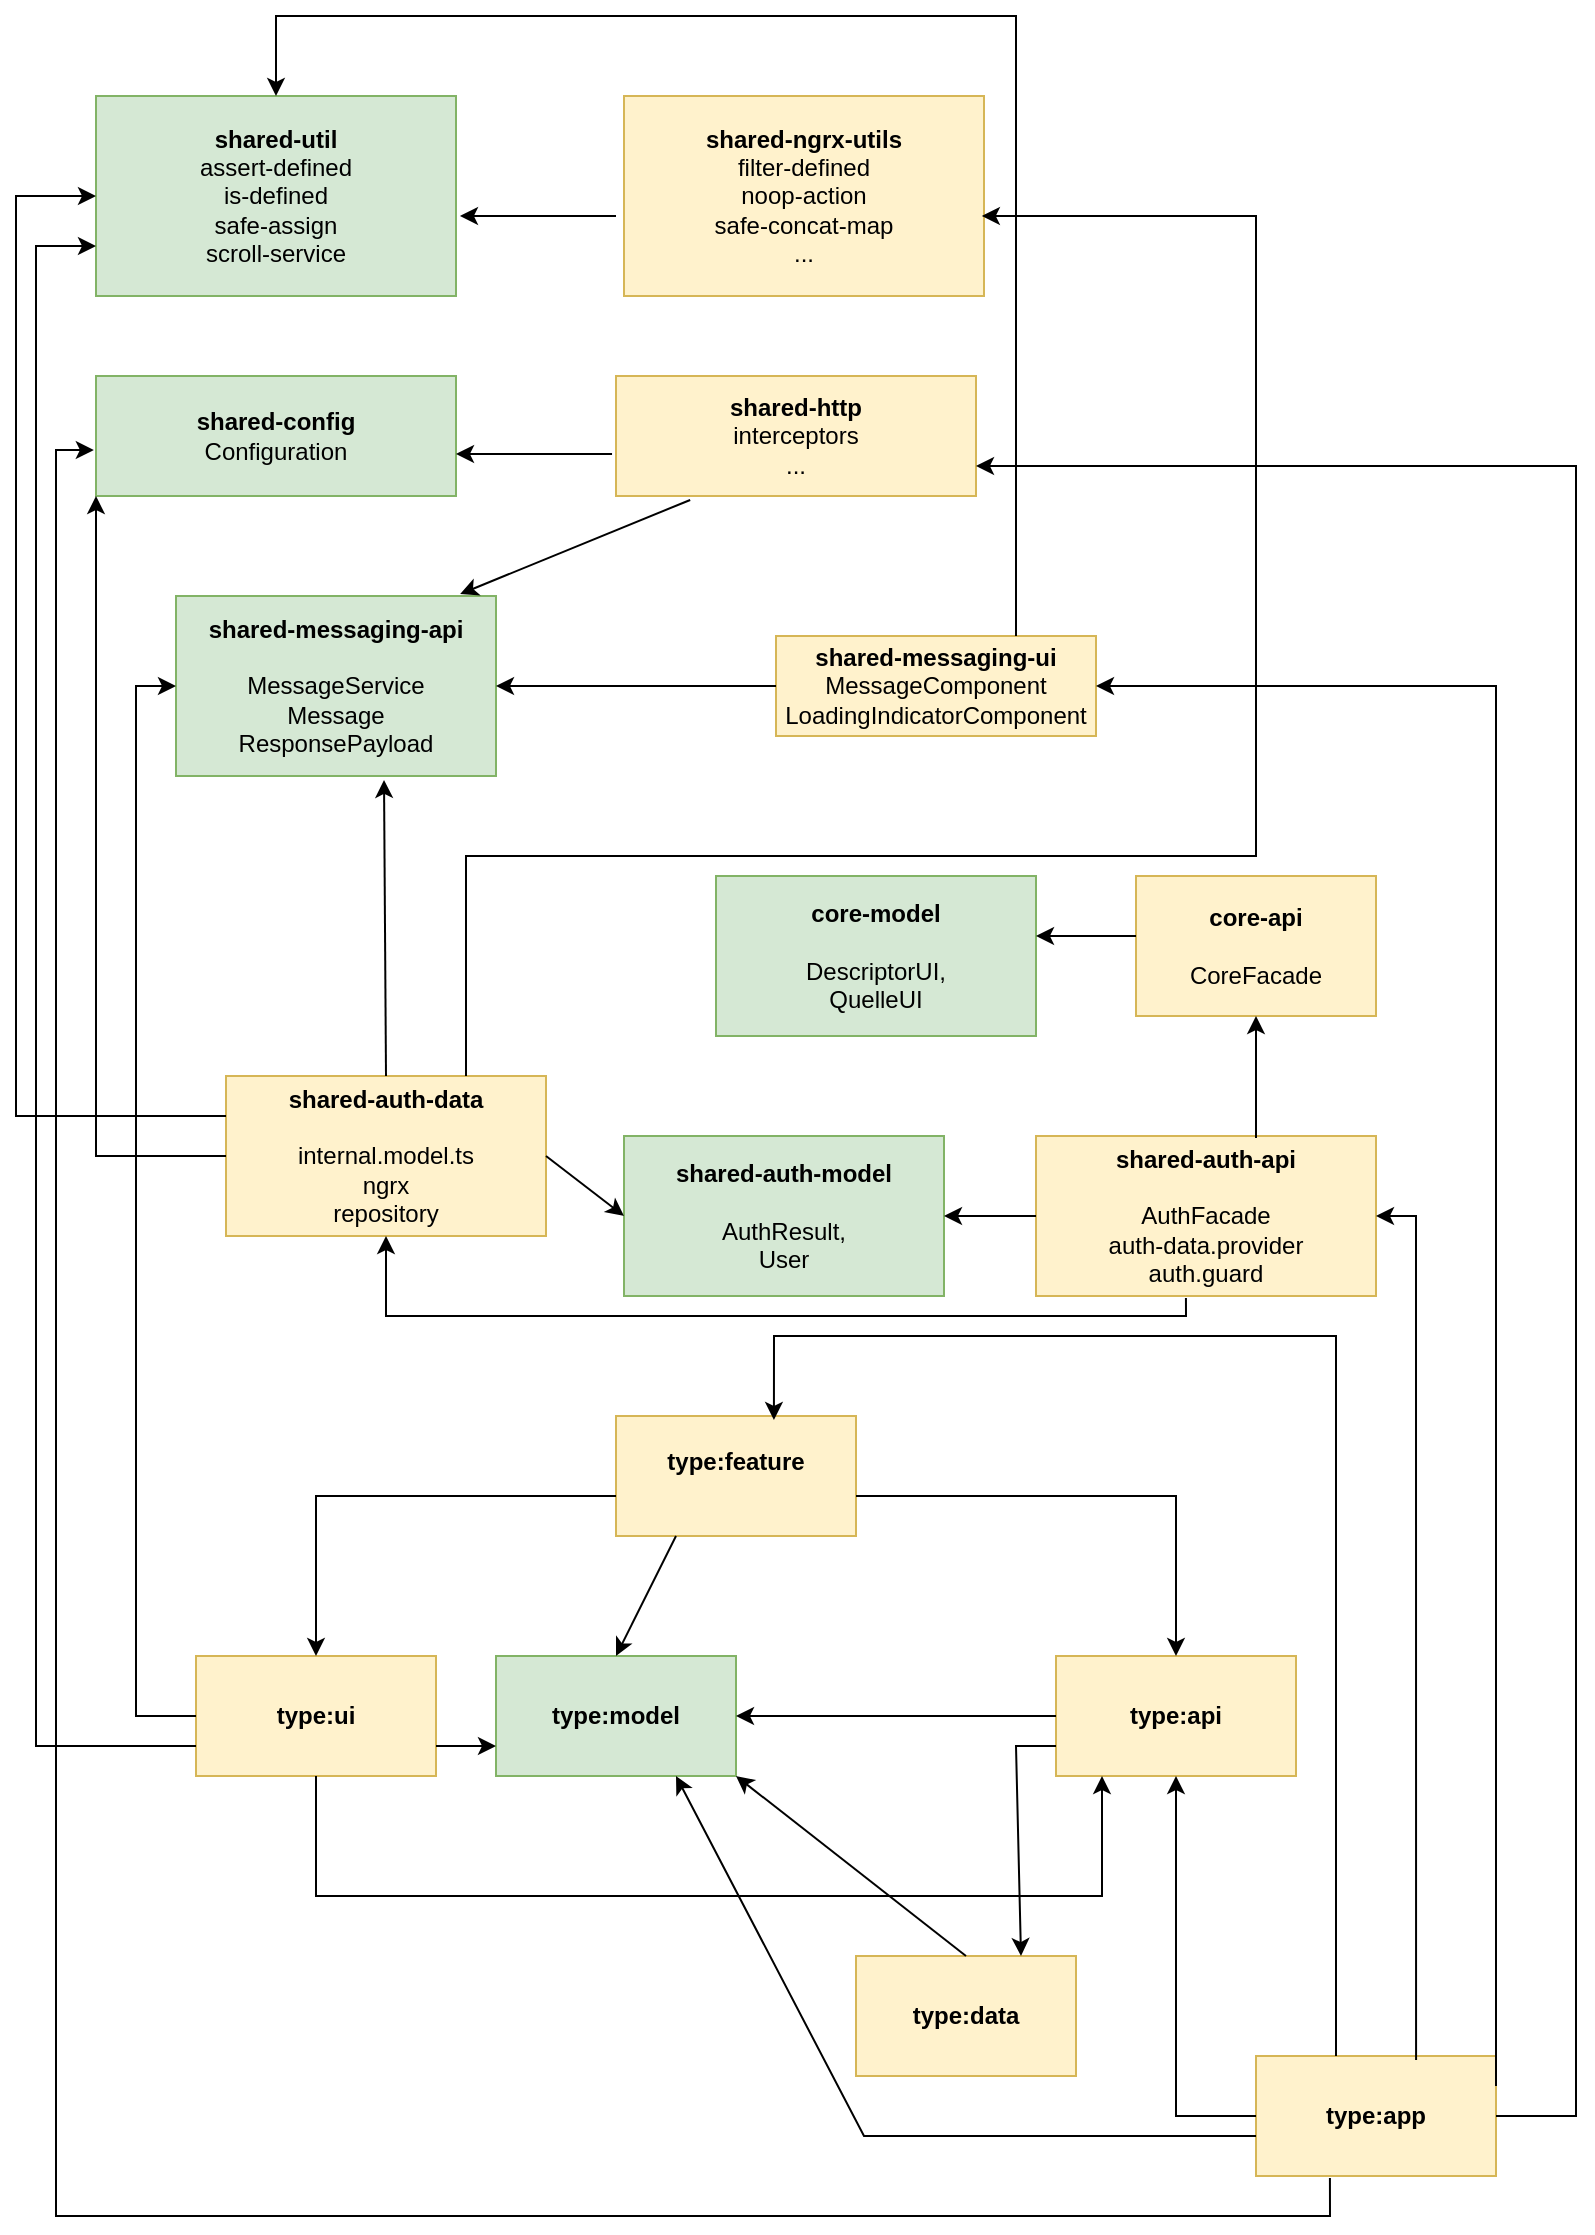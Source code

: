 <mxfile version="20.2.8" type="device"><diagram id="S5bzlISrV98kfpMs05WD" name="Seite-1"><mxGraphModel dx="1422" dy="905" grid="1" gridSize="10" guides="1" tooltips="1" connect="1" arrows="1" fold="1" page="0" pageScale="1" pageWidth="827" pageHeight="1169" math="0" shadow="0"><root><mxCell id="0"/><mxCell id="1" parent="0"/><mxCell id="IZ4Qalh-q-cCPiJiUEL_-2" value="&lt;b&gt;shared-util&lt;/b&gt;&lt;br&gt;assert-defined&lt;br&gt;is-defined&lt;br&gt;safe-assign&lt;br&gt;scroll-service" style="rounded=0;whiteSpace=wrap;html=1;fillColor=#d5e8d4;strokeColor=#82b366;" parent="1" vertex="1"><mxGeometry x="60" y="60" width="180" height="100" as="geometry"/></mxCell><mxCell id="IZ4Qalh-q-cCPiJiUEL_-3" value="&lt;b&gt;shared-ngrx-utils&lt;/b&gt;&lt;br&gt;filter-defined&lt;br&gt;noop-action&lt;br&gt;safe-concat-map&lt;br&gt;..." style="rounded=0;whiteSpace=wrap;html=1;fillColor=#fff2cc;strokeColor=#d6b656;" parent="1" vertex="1"><mxGeometry x="324" y="60" width="180" height="100" as="geometry"/></mxCell><mxCell id="IZ4Qalh-q-cCPiJiUEL_-4" value="&lt;b&gt;shared-http&lt;/b&gt;&lt;br&gt;interceptors&lt;br&gt;..." style="rounded=0;whiteSpace=wrap;html=1;fillColor=#fff2cc;strokeColor=#d6b656;" parent="1" vertex="1"><mxGeometry x="320" y="200" width="180" height="60" as="geometry"/></mxCell><mxCell id="IZ4Qalh-q-cCPiJiUEL_-5" value="&lt;b&gt;shared-config&lt;/b&gt;&lt;br&gt;Configuration" style="rounded=0;whiteSpace=wrap;html=1;fillColor=#d5e8d4;strokeColor=#82b366;" parent="1" vertex="1"><mxGeometry x="60" y="200" width="180" height="60" as="geometry"/></mxCell><mxCell id="IZ4Qalh-q-cCPiJiUEL_-9" value="&lt;b&gt;shared-messaging-api&lt;/b&gt;&lt;br&gt;&lt;br&gt;MessageService&lt;br&gt;Message&lt;br&gt;ResponsePayload" style="rounded=0;whiteSpace=wrap;html=1;fillColor=#d5e8d4;strokeColor=#82b366;" parent="1" vertex="1"><mxGeometry x="100" y="310" width="160" height="90" as="geometry"/></mxCell><mxCell id="IZ4Qalh-q-cCPiJiUEL_-10" value="&lt;b&gt;shared-messaging-ui&lt;/b&gt;&lt;br&gt;MessageComponent&lt;br&gt;LoadingIndicatorComponent" style="rounded=0;whiteSpace=wrap;html=1;fillColor=#fff2cc;strokeColor=#d6b656;" parent="1" vertex="1"><mxGeometry x="400" y="330" width="160" height="50" as="geometry"/></mxCell><mxCell id="IZ4Qalh-q-cCPiJiUEL_-16" value="&lt;b&gt;shared-auth-model&lt;br&gt;&lt;/b&gt;&lt;br&gt;AuthResult,&lt;br&gt;User" style="rounded=0;whiteSpace=wrap;html=1;fillColor=#d5e8d4;strokeColor=#82b366;" parent="1" vertex="1"><mxGeometry x="324" y="580" width="160" height="80" as="geometry"/></mxCell><mxCell id="IZ4Qalh-q-cCPiJiUEL_-17" value="&lt;b&gt;shared-auth-api&lt;br&gt;&lt;/b&gt;&lt;br&gt;AuthFacade&lt;br&gt;auth-data.provider&lt;br&gt;auth.guard" style="rounded=0;whiteSpace=wrap;html=1;fillColor=#fff2cc;strokeColor=#d6b656;" parent="1" vertex="1"><mxGeometry x="530" y="580" width="170" height="80" as="geometry"/></mxCell><mxCell id="IZ4Qalh-q-cCPiJiUEL_-18" value="&lt;b&gt;shared-auth-data&lt;br&gt;&lt;/b&gt;&lt;br&gt;internal.model.ts&lt;br&gt;ngrx&lt;br&gt;repository" style="rounded=0;whiteSpace=wrap;html=1;fillColor=#fff2cc;strokeColor=#d6b656;" parent="1" vertex="1"><mxGeometry x="125" y="550" width="160" height="80" as="geometry"/></mxCell><mxCell id="IZ4Qalh-q-cCPiJiUEL_-19" value="" style="endArrow=classic;html=1;rounded=0;exitX=-0.011;exitY=0.65;exitDx=0;exitDy=0;exitPerimeter=0;" parent="1" source="IZ4Qalh-q-cCPiJiUEL_-4" edge="1"><mxGeometry width="50" height="50" relative="1" as="geometry"><mxPoint x="390" y="440" as="sourcePoint"/><mxPoint x="240" y="239" as="targetPoint"/></mxGeometry></mxCell><mxCell id="IZ4Qalh-q-cCPiJiUEL_-22" value="" style="endArrow=classic;html=1;rounded=0;exitX=0;exitY=0.5;exitDx=0;exitDy=0;entryX=1;entryY=0.5;entryDx=0;entryDy=0;" parent="1" source="IZ4Qalh-q-cCPiJiUEL_-10" target="IZ4Qalh-q-cCPiJiUEL_-9" edge="1"><mxGeometry width="50" height="50" relative="1" as="geometry"><mxPoint x="390" y="430" as="sourcePoint"/><mxPoint x="440" y="380" as="targetPoint"/></mxGeometry></mxCell><mxCell id="IZ4Qalh-q-cCPiJiUEL_-26" value="" style="endArrow=classic;html=1;rounded=0;exitX=1;exitY=0.5;exitDx=0;exitDy=0;entryX=0;entryY=0.5;entryDx=0;entryDy=0;" parent="1" source="IZ4Qalh-q-cCPiJiUEL_-18" target="IZ4Qalh-q-cCPiJiUEL_-16" edge="1"><mxGeometry width="50" height="50" relative="1" as="geometry"><mxPoint x="435" y="500" as="sourcePoint"/><mxPoint x="485" y="450" as="targetPoint"/></mxGeometry></mxCell><mxCell id="IZ4Qalh-q-cCPiJiUEL_-27" value="" style="endArrow=classic;html=1;rounded=0;exitX=0;exitY=0.5;exitDx=0;exitDy=0;entryX=1;entryY=0.5;entryDx=0;entryDy=0;" parent="1" source="IZ4Qalh-q-cCPiJiUEL_-17" target="IZ4Qalh-q-cCPiJiUEL_-16" edge="1"><mxGeometry width="50" height="50" relative="1" as="geometry"><mxPoint x="435" y="500" as="sourcePoint"/><mxPoint x="485" y="450" as="targetPoint"/></mxGeometry></mxCell><mxCell id="IZ4Qalh-q-cCPiJiUEL_-28" value="" style="endArrow=classic;html=1;rounded=0;exitX=0.206;exitY=1.033;exitDx=0;exitDy=0;exitPerimeter=0;entryX=0.888;entryY=-0.011;entryDx=0;entryDy=0;entryPerimeter=0;" parent="1" source="IZ4Qalh-q-cCPiJiUEL_-4" target="IZ4Qalh-q-cCPiJiUEL_-9" edge="1"><mxGeometry width="50" height="50" relative="1" as="geometry"><mxPoint x="390" y="430" as="sourcePoint"/><mxPoint x="240" y="320" as="targetPoint"/></mxGeometry></mxCell><mxCell id="IZ4Qalh-q-cCPiJiUEL_-29" value="&lt;b&gt;type:app&lt;/b&gt;" style="rounded=0;whiteSpace=wrap;html=1;fillColor=#fff2cc;strokeColor=#d6b656;" parent="1" vertex="1"><mxGeometry x="640" y="1040" width="120" height="60" as="geometry"/></mxCell><mxCell id="IZ4Qalh-q-cCPiJiUEL_-30" value="&lt;b&gt;type:feature&lt;br&gt;&lt;/b&gt;&lt;b&gt;&lt;br&gt;&lt;/b&gt;" style="rounded=0;whiteSpace=wrap;html=1;fillColor=#fff2cc;strokeColor=#d6b656;" parent="1" vertex="1"><mxGeometry x="320" y="720" width="120" height="60" as="geometry"/></mxCell><mxCell id="IZ4Qalh-q-cCPiJiUEL_-35" value="&lt;b&gt;type:model&lt;/b&gt;" style="rounded=0;whiteSpace=wrap;html=1;fillColor=#d5e8d4;strokeColor=#82b366;" parent="1" vertex="1"><mxGeometry x="260" y="840" width="120" height="60" as="geometry"/></mxCell><mxCell id="IZ4Qalh-q-cCPiJiUEL_-36" value="&lt;b&gt;type:api&lt;/b&gt;" style="rounded=0;whiteSpace=wrap;html=1;fillColor=#fff2cc;strokeColor=#d6b656;" parent="1" vertex="1"><mxGeometry x="540" y="840" width="120" height="60" as="geometry"/></mxCell><mxCell id="IZ4Qalh-q-cCPiJiUEL_-37" value="&lt;b&gt;type:ui&lt;/b&gt;" style="rounded=0;whiteSpace=wrap;html=1;fillColor=#fff2cc;strokeColor=#d6b656;" parent="1" vertex="1"><mxGeometry x="110" y="840" width="120" height="60" as="geometry"/></mxCell><mxCell id="IZ4Qalh-q-cCPiJiUEL_-38" value="" style="endArrow=classic;html=1;rounded=0;exitX=0;exitY=0.5;exitDx=0;exitDy=0;entryX=1;entryY=0.5;entryDx=0;entryDy=0;" parent="1" source="IZ4Qalh-q-cCPiJiUEL_-36" target="IZ4Qalh-q-cCPiJiUEL_-35" edge="1"><mxGeometry width="50" height="50" relative="1" as="geometry"><mxPoint x="390" y="740" as="sourcePoint"/><mxPoint x="440" y="690" as="targetPoint"/></mxGeometry></mxCell><mxCell id="IZ4Qalh-q-cCPiJiUEL_-40" value="" style="endArrow=classic;html=1;rounded=0;exitX=0.25;exitY=1;exitDx=0;exitDy=0;entryX=0.5;entryY=0;entryDx=0;entryDy=0;" parent="1" source="IZ4Qalh-q-cCPiJiUEL_-30" edge="1" target="IZ4Qalh-q-cCPiJiUEL_-35"><mxGeometry width="50" height="50" relative="1" as="geometry"><mxPoint x="390" y="740" as="sourcePoint"/><mxPoint x="400" y="840" as="targetPoint"/><Array as="points"/></mxGeometry></mxCell><mxCell id="IZ4Qalh-q-cCPiJiUEL_-41" value="" style="endArrow=classic;html=1;rounded=0;entryX=0.5;entryY=0;entryDx=0;entryDy=0;exitX=0;exitY=0.667;exitDx=0;exitDy=0;exitPerimeter=0;" parent="1" source="IZ4Qalh-q-cCPiJiUEL_-30" target="IZ4Qalh-q-cCPiJiUEL_-37" edge="1"><mxGeometry width="50" height="50" relative="1" as="geometry"><mxPoint x="340" y="780" as="sourcePoint"/><mxPoint x="440" y="690" as="targetPoint"/><Array as="points"><mxPoint x="170" y="760"/></Array></mxGeometry></mxCell><mxCell id="IZ4Qalh-q-cCPiJiUEL_-42" value="" style="endArrow=classic;html=1;rounded=0;entryX=0.5;entryY=0;entryDx=0;entryDy=0;" parent="1" target="IZ4Qalh-q-cCPiJiUEL_-36" edge="1"><mxGeometry width="50" height="50" relative="1" as="geometry"><mxPoint x="440" y="760" as="sourcePoint"/><mxPoint x="520" y="840" as="targetPoint"/><Array as="points"><mxPoint x="600" y="760"/></Array></mxGeometry></mxCell><mxCell id="IZ4Qalh-q-cCPiJiUEL_-43" value="" style="endArrow=classic;html=1;rounded=0;entryX=0.658;entryY=0.033;entryDx=0;entryDy=0;entryPerimeter=0;" parent="1" target="IZ4Qalh-q-cCPiJiUEL_-30" edge="1"><mxGeometry width="50" height="50" relative="1" as="geometry"><mxPoint x="680" y="1040" as="sourcePoint"/><mxPoint x="440" y="680" as="targetPoint"/><Array as="points"><mxPoint x="680" y="680"/><mxPoint x="399" y="680"/></Array></mxGeometry></mxCell><mxCell id="IZ4Qalh-q-cCPiJiUEL_-44" value="" style="endArrow=classic;html=1;rounded=0;exitX=0;exitY=0.5;exitDx=0;exitDy=0;entryX=0.5;entryY=1;entryDx=0;entryDy=0;" parent="1" source="IZ4Qalh-q-cCPiJiUEL_-29" target="IZ4Qalh-q-cCPiJiUEL_-36" edge="1"><mxGeometry width="50" height="50" relative="1" as="geometry"><mxPoint x="390" y="730" as="sourcePoint"/><mxPoint x="440" y="680" as="targetPoint"/><Array as="points"><mxPoint x="600" y="1070"/></Array></mxGeometry></mxCell><mxCell id="IZ4Qalh-q-cCPiJiUEL_-46" value="" style="endArrow=classic;html=1;rounded=0;exitX=0.75;exitY=0;exitDx=0;exitDy=0;entryX=0.5;entryY=0;entryDx=0;entryDy=0;" parent="1" source="IZ4Qalh-q-cCPiJiUEL_-10" target="IZ4Qalh-q-cCPiJiUEL_-2" edge="1"><mxGeometry width="50" height="50" relative="1" as="geometry"><mxPoint x="390" y="470" as="sourcePoint"/><mxPoint x="150" y="60" as="targetPoint"/><Array as="points"><mxPoint x="520" y="20"/><mxPoint x="150" y="20"/></Array></mxGeometry></mxCell><mxCell id="IZ4Qalh-q-cCPiJiUEL_-47" value="" style="endArrow=classic;html=1;rounded=0;exitX=1;exitY=0.5;exitDx=0;exitDy=0;entryX=1;entryY=0.75;entryDx=0;entryDy=0;" parent="1" source="IZ4Qalh-q-cCPiJiUEL_-29" target="IZ4Qalh-q-cCPiJiUEL_-4" edge="1"><mxGeometry width="50" height="50" relative="1" as="geometry"><mxPoint x="390" y="470" as="sourcePoint"/><mxPoint x="440" y="420" as="targetPoint"/><Array as="points"><mxPoint x="800" y="1070"/><mxPoint x="800" y="245"/></Array></mxGeometry></mxCell><mxCell id="IZ4Qalh-q-cCPiJiUEL_-48" value="" style="endArrow=classic;html=1;rounded=0;exitX=0.308;exitY=1.017;exitDx=0;exitDy=0;exitPerimeter=0;entryX=-0.006;entryY=0.617;entryDx=0;entryDy=0;entryPerimeter=0;" parent="1" source="IZ4Qalh-q-cCPiJiUEL_-29" target="IZ4Qalh-q-cCPiJiUEL_-5" edge="1"><mxGeometry width="50" height="50" relative="1" as="geometry"><mxPoint x="390" y="840" as="sourcePoint"/><mxPoint x="440" y="790" as="targetPoint"/><Array as="points"><mxPoint x="677" y="1120"/><mxPoint x="40" y="1120"/><mxPoint x="40" y="237"/></Array></mxGeometry></mxCell><mxCell id="IZ4Qalh-q-cCPiJiUEL_-49" value="" style="endArrow=classic;html=1;rounded=0;entryX=1.011;entryY=0.6;entryDx=0;entryDy=0;entryPerimeter=0;" parent="1" target="IZ4Qalh-q-cCPiJiUEL_-2" edge="1"><mxGeometry width="50" height="50" relative="1" as="geometry"><mxPoint x="320" y="120" as="sourcePoint"/><mxPoint x="440" y="340" as="targetPoint"/></mxGeometry></mxCell><mxCell id="IZ4Qalh-q-cCPiJiUEL_-50" value="" style="endArrow=classic;html=1;rounded=0;exitX=0;exitY=0.5;exitDx=0;exitDy=0;entryX=0;entryY=1;entryDx=0;entryDy=0;" parent="1" source="IZ4Qalh-q-cCPiJiUEL_-18" target="IZ4Qalh-q-cCPiJiUEL_-5" edge="1"><mxGeometry width="50" height="50" relative="1" as="geometry"><mxPoint x="70" y="520" as="sourcePoint"/><mxPoint x="440" y="610" as="targetPoint"/><Array as="points"><mxPoint x="60" y="590"/></Array></mxGeometry></mxCell><mxCell id="IZ4Qalh-q-cCPiJiUEL_-51" value="" style="endArrow=classic;html=1;rounded=0;exitX=0.75;exitY=0;exitDx=0;exitDy=0;entryX=0.994;entryY=0.6;entryDx=0;entryDy=0;entryPerimeter=0;" parent="1" source="IZ4Qalh-q-cCPiJiUEL_-18" target="IZ4Qalh-q-cCPiJiUEL_-3" edge="1"><mxGeometry width="50" height="50" relative="1" as="geometry"><mxPoint x="390" y="390" as="sourcePoint"/><mxPoint x="510" y="120" as="targetPoint"/><Array as="points"><mxPoint x="245" y="440"/><mxPoint x="640" y="440"/><mxPoint x="640" y="120"/></Array></mxGeometry></mxCell><mxCell id="IZ4Qalh-q-cCPiJiUEL_-52" value="" style="endArrow=classic;html=1;rounded=0;exitX=0;exitY=0.25;exitDx=0;exitDy=0;entryX=0;entryY=0.5;entryDx=0;entryDy=0;" parent="1" source="IZ4Qalh-q-cCPiJiUEL_-18" target="IZ4Qalh-q-cCPiJiUEL_-2" edge="1"><mxGeometry width="50" height="50" relative="1" as="geometry"><mxPoint x="390" y="390" as="sourcePoint"/><mxPoint x="440" y="340" as="targetPoint"/><Array as="points"><mxPoint x="20" y="570"/><mxPoint x="20" y="110"/></Array></mxGeometry></mxCell><mxCell id="IZ4Qalh-q-cCPiJiUEL_-53" value="" style="endArrow=classic;html=1;rounded=0;exitX=0.667;exitY=0.033;exitDx=0;exitDy=0;exitPerimeter=0;entryX=1;entryY=0.5;entryDx=0;entryDy=0;" parent="1" source="IZ4Qalh-q-cCPiJiUEL_-29" target="IZ4Qalh-q-cCPiJiUEL_-17" edge="1"><mxGeometry width="50" height="50" relative="1" as="geometry"><mxPoint x="390" y="820" as="sourcePoint"/><mxPoint x="440" y="770" as="targetPoint"/><Array as="points"><mxPoint x="720" y="620"/></Array></mxGeometry></mxCell><mxCell id="IZ4Qalh-q-cCPiJiUEL_-54" value="" style="endArrow=classic;html=1;rounded=0;entryX=0.5;entryY=1;entryDx=0;entryDy=0;exitX=0.441;exitY=1.013;exitDx=0;exitDy=0;exitPerimeter=0;" parent="1" target="IZ4Qalh-q-cCPiJiUEL_-18" edge="1" source="IZ4Qalh-q-cCPiJiUEL_-17"><mxGeometry width="50" height="50" relative="1" as="geometry"><mxPoint x="605" y="630" as="sourcePoint"/><mxPoint x="485" y="570" as="targetPoint"/><Array as="points"><mxPoint x="605" y="670"/><mxPoint x="205" y="670"/></Array></mxGeometry></mxCell><mxCell id="IZ4Qalh-q-cCPiJiUEL_-63" value="" style="endArrow=classic;html=1;rounded=0;exitX=1;exitY=0.25;exitDx=0;exitDy=0;entryX=1;entryY=0.5;entryDx=0;entryDy=0;" parent="1" source="IZ4Qalh-q-cCPiJiUEL_-29" target="IZ4Qalh-q-cCPiJiUEL_-10" edge="1"><mxGeometry width="50" height="50" relative="1" as="geometry"><mxPoint x="390" y="600" as="sourcePoint"/><mxPoint x="440" y="550" as="targetPoint"/><Array as="points"><mxPoint x="760" y="355"/></Array></mxGeometry></mxCell><mxCell id="IZ4Qalh-q-cCPiJiUEL_-67" value="" style="endArrow=classic;html=1;rounded=0;exitX=0;exitY=0.5;exitDx=0;exitDy=0;entryX=0.75;entryY=1;entryDx=0;entryDy=0;" parent="1" target="IZ4Qalh-q-cCPiJiUEL_-35" edge="1"><mxGeometry width="50" height="50" relative="1" as="geometry"><mxPoint x="640" y="1080" as="sourcePoint"/><mxPoint x="600" y="910" as="targetPoint"/><Array as="points"><mxPoint x="444" y="1080"/></Array></mxGeometry></mxCell><mxCell id="IZ4Qalh-q-cCPiJiUEL_-68" value="" style="endArrow=classic;html=1;rounded=0;exitX=1;exitY=0.75;exitDx=0;exitDy=0;entryX=0;entryY=0.75;entryDx=0;entryDy=0;" parent="1" source="IZ4Qalh-q-cCPiJiUEL_-37" target="IZ4Qalh-q-cCPiJiUEL_-35" edge="1"><mxGeometry width="50" height="50" relative="1" as="geometry"><mxPoint x="390" y="660" as="sourcePoint"/><mxPoint x="440" y="610" as="targetPoint"/></mxGeometry></mxCell><mxCell id="IZ4Qalh-q-cCPiJiUEL_-69" value="" style="endArrow=classic;html=1;rounded=0;exitX=0.5;exitY=0;exitDx=0;exitDy=0;entryX=0.65;entryY=1.022;entryDx=0;entryDy=0;entryPerimeter=0;" parent="1" source="IZ4Qalh-q-cCPiJiUEL_-18" target="IZ4Qalh-q-cCPiJiUEL_-9" edge="1"><mxGeometry width="50" height="50" relative="1" as="geometry"><mxPoint x="390" y="440" as="sourcePoint"/><mxPoint x="440" y="390" as="targetPoint"/></mxGeometry></mxCell><mxCell id="IZ4Qalh-q-cCPiJiUEL_-70" value="" style="endArrow=classic;html=1;rounded=0;entryX=0;entryY=0.75;entryDx=0;entryDy=0;exitX=0;exitY=0.75;exitDx=0;exitDy=0;" parent="1" source="IZ4Qalh-q-cCPiJiUEL_-37" target="IZ4Qalh-q-cCPiJiUEL_-2" edge="1"><mxGeometry width="50" height="50" relative="1" as="geometry"><mxPoint x="100" y="750" as="sourcePoint"/><mxPoint x="440" y="450" as="targetPoint"/><Array as="points"><mxPoint x="30" y="885"/><mxPoint x="30" y="135"/></Array></mxGeometry></mxCell><mxCell id="IZ4Qalh-q-cCPiJiUEL_-71" value="" style="endArrow=classic;html=1;rounded=0;exitX=0;exitY=0.5;exitDx=0;exitDy=0;entryX=0;entryY=0.5;entryDx=0;entryDy=0;" parent="1" source="IZ4Qalh-q-cCPiJiUEL_-37" target="IZ4Qalh-q-cCPiJiUEL_-9" edge="1"><mxGeometry width="50" height="50" relative="1" as="geometry"><mxPoint x="390" y="550" as="sourcePoint"/><mxPoint x="120" y="400" as="targetPoint"/><Array as="points"><mxPoint x="80" y="870"/><mxPoint x="80" y="355"/></Array></mxGeometry></mxCell><mxCell id="IZ4Qalh-q-cCPiJiUEL_-72" value="" style="endArrow=classic;html=1;rounded=0;exitX=0.5;exitY=1;exitDx=0;exitDy=0;" parent="1" source="IZ4Qalh-q-cCPiJiUEL_-37" edge="1"><mxGeometry width="50" height="50" relative="1" as="geometry"><mxPoint x="390" y="710" as="sourcePoint"/><mxPoint x="563" y="900" as="targetPoint"/><Array as="points"><mxPoint x="170" y="960"/><mxPoint x="563" y="960"/></Array></mxGeometry></mxCell><mxCell id="58P3tO5-Mufmt5df8jN--4" value="&lt;b&gt;core-model&lt;br&gt;&lt;/b&gt;&lt;br&gt;DescriptorUI,&lt;br&gt;QuelleUI&lt;br&gt;" style="rounded=0;whiteSpace=wrap;html=1;fillColor=#d5e8d4;strokeColor=#82b366;" vertex="1" parent="1"><mxGeometry x="370" y="450" width="160" height="80" as="geometry"/></mxCell><mxCell id="58P3tO5-Mufmt5df8jN--5" value="&lt;b&gt;core-api&lt;br&gt;&lt;/b&gt;&lt;br&gt;CoreFacade&lt;br&gt;" style="rounded=0;whiteSpace=wrap;html=1;fillColor=#fff2cc;strokeColor=#d6b656;" vertex="1" parent="1"><mxGeometry x="580" y="450" width="120" height="70" as="geometry"/></mxCell><mxCell id="58P3tO5-Mufmt5df8jN--6" value="" style="endArrow=classic;html=1;rounded=0;" edge="1" parent="1"><mxGeometry width="50" height="50" relative="1" as="geometry"><mxPoint x="580" y="480" as="sourcePoint"/><mxPoint x="530" y="480" as="targetPoint"/></mxGeometry></mxCell><mxCell id="58P3tO5-Mufmt5df8jN--8" value="" style="endArrow=classic;html=1;rounded=0;exitX=0.647;exitY=0.013;exitDx=0;exitDy=0;exitPerimeter=0;entryX=0.5;entryY=1;entryDx=0;entryDy=0;" edge="1" parent="1" source="IZ4Qalh-q-cCPiJiUEL_-17" target="58P3tO5-Mufmt5df8jN--5"><mxGeometry width="50" height="50" relative="1" as="geometry"><mxPoint x="390" y="620" as="sourcePoint"/><mxPoint x="440" y="570" as="targetPoint"/></mxGeometry></mxCell><mxCell id="58P3tO5-Mufmt5df8jN--9" value="&lt;b&gt;type:data&lt;/b&gt;" style="rounded=0;whiteSpace=wrap;html=1;fillColor=#fff2cc;strokeColor=#d6b656;" vertex="1" parent="1"><mxGeometry x="440" y="990" width="110" height="60" as="geometry"/></mxCell><mxCell id="58P3tO5-Mufmt5df8jN--10" value="" style="endArrow=classic;html=1;rounded=0;entryX=1;entryY=1;entryDx=0;entryDy=0;exitX=0.5;exitY=0;exitDx=0;exitDy=0;" edge="1" parent="1" source="58P3tO5-Mufmt5df8jN--9" target="IZ4Qalh-q-cCPiJiUEL_-35"><mxGeometry width="50" height="50" relative="1" as="geometry"><mxPoint x="480" y="970" as="sourcePoint"/><mxPoint x="650" y="730" as="targetPoint"/></mxGeometry></mxCell><mxCell id="58P3tO5-Mufmt5df8jN--11" value="" style="endArrow=classic;html=1;rounded=0;exitX=0;exitY=0.75;exitDx=0;exitDy=0;entryX=0.75;entryY=0;entryDx=0;entryDy=0;" edge="1" parent="1" source="IZ4Qalh-q-cCPiJiUEL_-36" target="58P3tO5-Mufmt5df8jN--9"><mxGeometry width="50" height="50" relative="1" as="geometry"><mxPoint x="600" y="780" as="sourcePoint"/><mxPoint x="650" y="730" as="targetPoint"/><Array as="points"><mxPoint x="520" y="885"/></Array></mxGeometry></mxCell></root></mxGraphModel></diagram></mxfile>